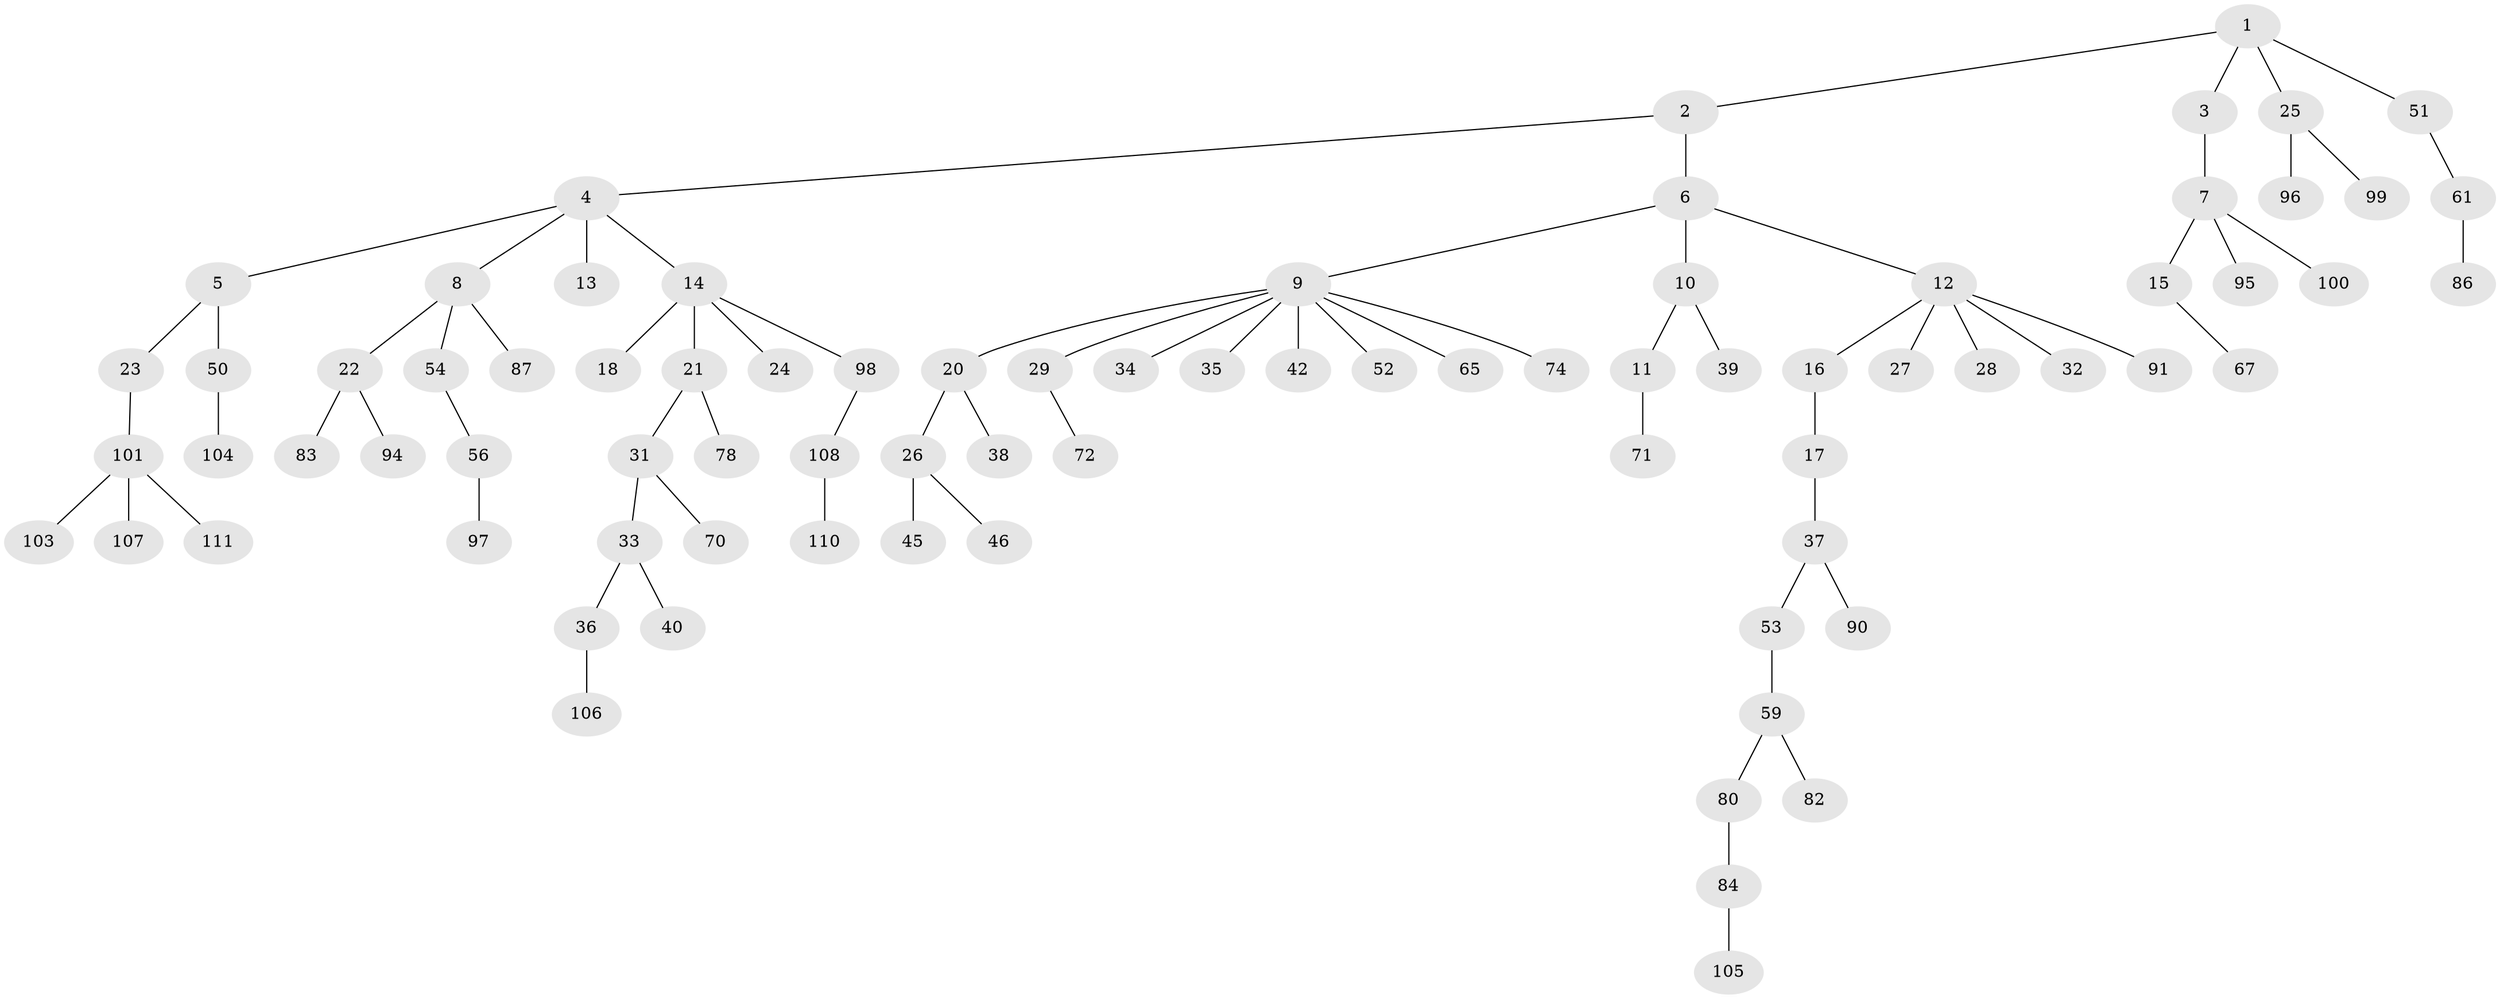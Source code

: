 // Generated by graph-tools (version 1.1) at 2025/52/02/27/25 19:52:11]
// undirected, 80 vertices, 79 edges
graph export_dot {
graph [start="1"]
  node [color=gray90,style=filled];
  1 [super="+19"];
  2 [super="+81"];
  3;
  4 [super="+63"];
  5;
  6 [super="+44"];
  7 [super="+60"];
  8 [super="+76"];
  9 [super="+47"];
  10;
  11 [super="+41"];
  12 [super="+85"];
  13 [super="+48"];
  14 [super="+93"];
  15 [super="+68"];
  16;
  17;
  18;
  20;
  21;
  22;
  23 [super="+88"];
  24;
  25 [super="+57"];
  26 [super="+30"];
  27;
  28;
  29;
  31 [super="+79"];
  32;
  33 [super="+62"];
  34;
  35;
  36 [super="+58"];
  37 [super="+55"];
  38 [super="+49"];
  39;
  40 [super="+75"];
  42 [super="+43"];
  45;
  46;
  50 [super="+66"];
  51;
  52;
  53;
  54 [super="+77"];
  56;
  59 [super="+69"];
  61 [super="+64"];
  65;
  67;
  70;
  71 [super="+89"];
  72 [super="+73"];
  74 [super="+109"];
  78 [super="+112"];
  80;
  82;
  83;
  84;
  86;
  87;
  90 [super="+92"];
  91;
  94;
  95;
  96;
  97;
  98;
  99;
  100;
  101 [super="+102"];
  103;
  104;
  105;
  106;
  107;
  108;
  110;
  111;
  1 -- 2;
  1 -- 3;
  1 -- 51;
  1 -- 25;
  2 -- 4;
  2 -- 6;
  3 -- 7;
  4 -- 5;
  4 -- 8;
  4 -- 13;
  4 -- 14;
  5 -- 23;
  5 -- 50;
  6 -- 9;
  6 -- 10;
  6 -- 12;
  7 -- 15;
  7 -- 95;
  7 -- 100;
  8 -- 22;
  8 -- 54;
  8 -- 87;
  9 -- 20;
  9 -- 29;
  9 -- 34;
  9 -- 35;
  9 -- 42;
  9 -- 52;
  9 -- 74;
  9 -- 65;
  10 -- 11;
  10 -- 39;
  11 -- 71;
  12 -- 16;
  12 -- 27;
  12 -- 28;
  12 -- 32;
  12 -- 91;
  14 -- 18;
  14 -- 21;
  14 -- 24;
  14 -- 98;
  15 -- 67;
  16 -- 17;
  17 -- 37;
  20 -- 26;
  20 -- 38;
  21 -- 31;
  21 -- 78;
  22 -- 83;
  22 -- 94;
  23 -- 101;
  25 -- 96;
  25 -- 99;
  26 -- 45;
  26 -- 46;
  29 -- 72;
  31 -- 33;
  31 -- 70;
  33 -- 36;
  33 -- 40;
  36 -- 106;
  37 -- 53;
  37 -- 90;
  50 -- 104;
  51 -- 61;
  53 -- 59;
  54 -- 56;
  56 -- 97;
  59 -- 80;
  59 -- 82;
  61 -- 86;
  80 -- 84;
  84 -- 105;
  98 -- 108;
  101 -- 107;
  101 -- 103;
  101 -- 111;
  108 -- 110;
}
